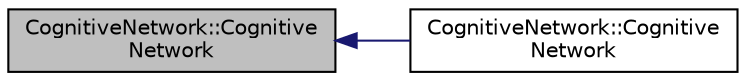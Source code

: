 digraph "CognitiveNetwork::CognitiveNetwork"
{
  edge [fontname="Helvetica",fontsize="10",labelfontname="Helvetica",labelfontsize="10"];
  node [fontname="Helvetica",fontsize="10",shape=record];
  rankdir="LR";
  Node1 [label="CognitiveNetwork::Cognitive\lNetwork",height=0.2,width=0.4,color="black", fillcolor="grey75", style="filled", fontcolor="black"];
  Node1 -> Node2 [dir="back",color="midnightblue",fontsize="10",style="solid",fontname="Helvetica"];
  Node2 [label="CognitiveNetwork::Cognitive\lNetwork",height=0.2,width=0.4,color="black", fillcolor="white", style="filled",URL="$class_cognitive_network.html#a59e0ecae3be0d22300dc655ad73f3b2d"];
}
